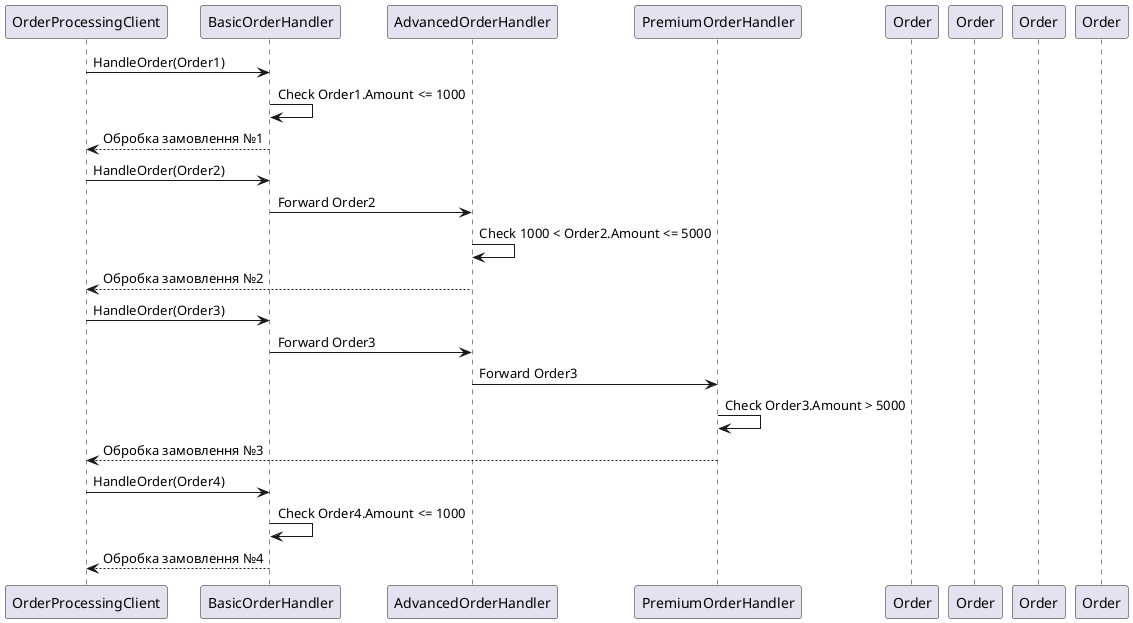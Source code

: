 @startuml
participant "OrderProcessingClient" as Client
participant "BasicOrderHandler" as BasicHandler
participant "AdvancedOrderHandler" as AdvancedHandler
participant "PremiumOrderHandler" as PremiumHandler
participant "Order" as Order1
participant "Order" as Order2
participant "Order" as Order3
participant "Order" as Order4

Client -> BasicHandler: HandleOrder(Order1)
BasicHandler -> BasicHandler: Check Order1.Amount <= 1000
BasicHandler --> Client: Обробка замовлення №1

Client -> BasicHandler: HandleOrder(Order2)
BasicHandler -> AdvancedHandler: Forward Order2
AdvancedHandler -> AdvancedHandler: Check 1000 < Order2.Amount <= 5000
AdvancedHandler --> Client: Обробка замовлення №2

Client -> BasicHandler: HandleOrder(Order3)
BasicHandler -> AdvancedHandler: Forward Order3
AdvancedHandler -> PremiumHandler: Forward Order3
PremiumHandler -> PremiumHandler: Check Order3.Amount > 5000
PremiumHandler --> Client: Обробка замовлення №3

Client -> BasicHandler: HandleOrder(Order4)
BasicHandler -> BasicHandler: Check Order4.Amount <= 1000
BasicHandler --> Client: Обробка замовлення №4
@enduml
